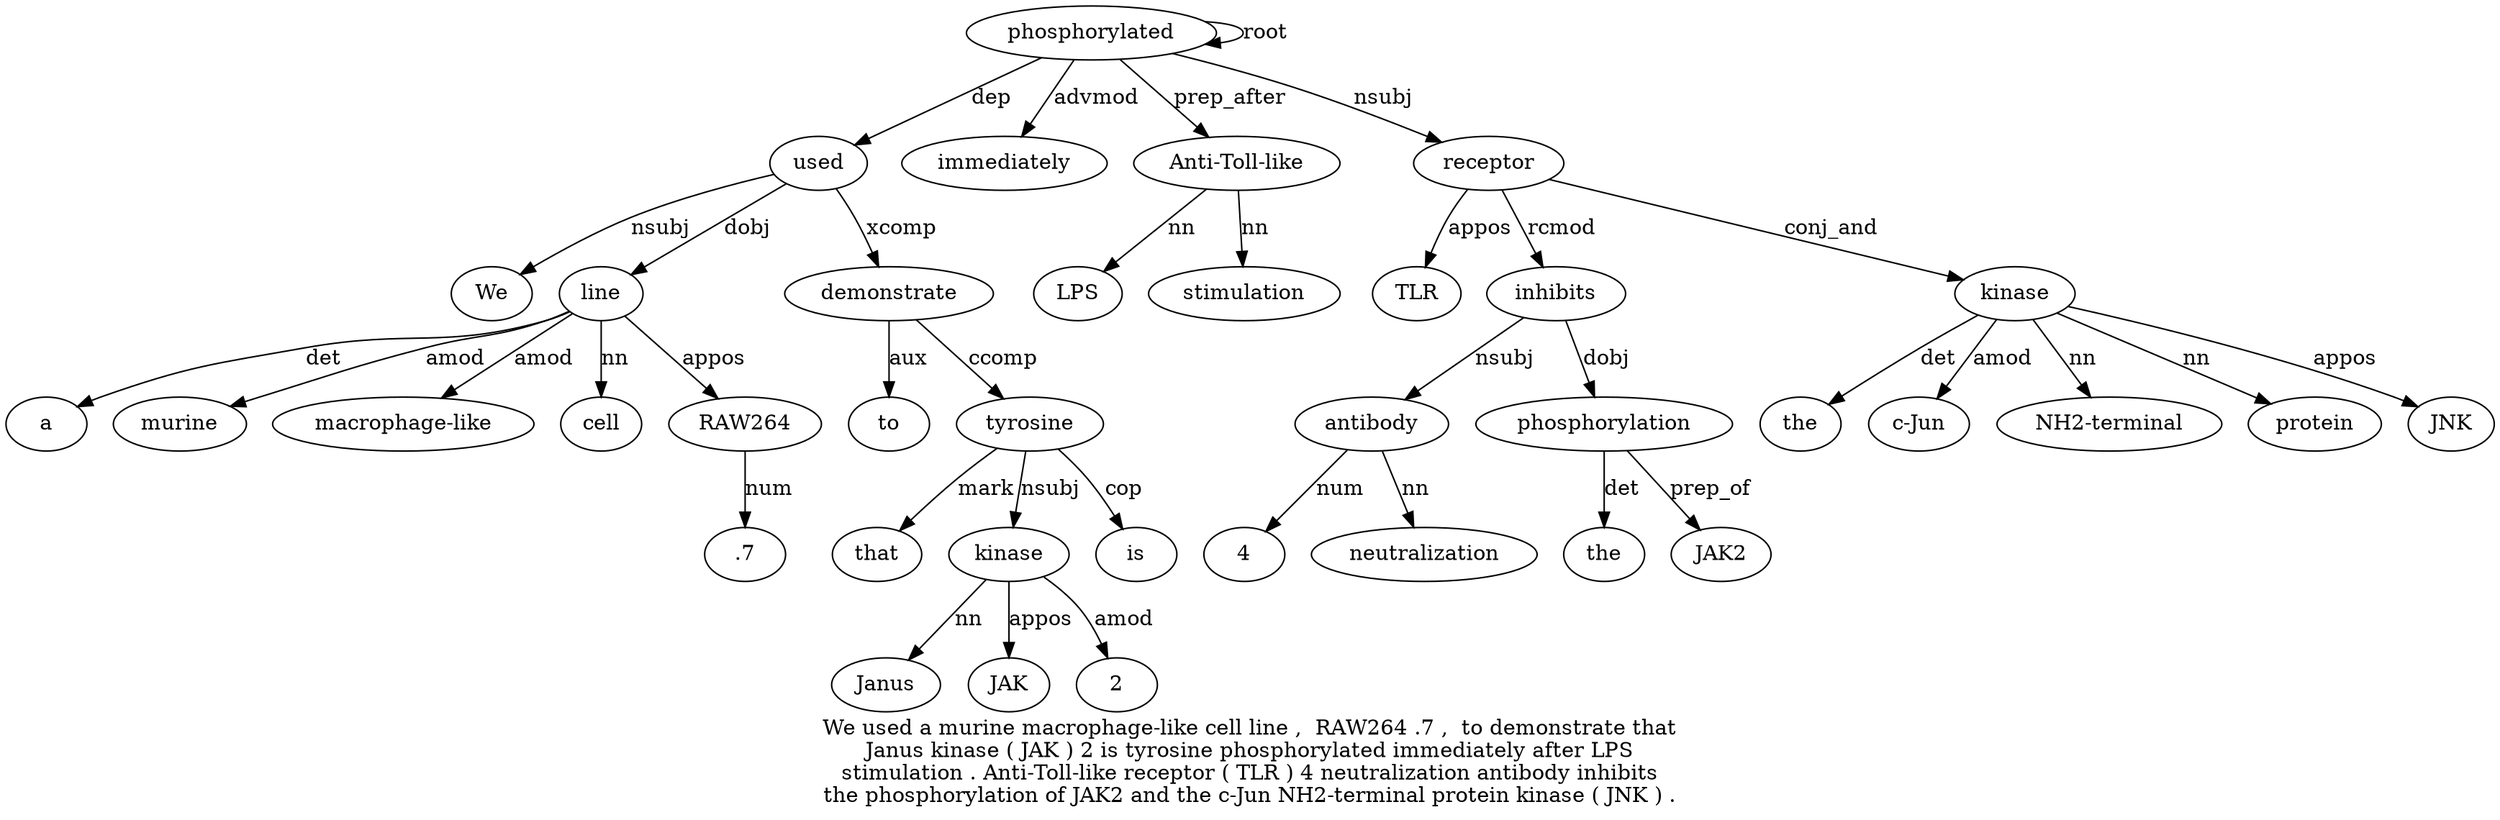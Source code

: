 digraph "We used a murine macrophage-like cell line ,  RAW264 .7 ,  to demonstrate that Janus kinase ( JAK ) 2 is tyrosine phosphorylated immediately after LPS stimulation . Anti-Toll-like receptor ( TLR ) 4 neutralization antibody inhibits the phosphorylation of JAK2 and the c-Jun NH2-terminal protein kinase ( JNK ) ." {
label="We used a murine macrophage-like cell line ,  RAW264 .7 ,  to demonstrate that
Janus kinase ( JAK ) 2 is tyrosine phosphorylated immediately after LPS
stimulation . Anti-Toll-like receptor ( TLR ) 4 neutralization antibody inhibits
the phosphorylation of JAK2 and the c-Jun NH2-terminal protein kinase ( JNK ) .";
used2 [style=filled, fillcolor=white, label=used];
We1 [style=filled, fillcolor=white, label=We];
used2 -> We1  [label=nsubj];
phosphorylated23 [style=filled, fillcolor=white, label=phosphorylated];
phosphorylated23 -> used2  [label=dep];
line7 [style=filled, fillcolor=white, label=line];
a3 [style=filled, fillcolor=white, label=a];
line7 -> a3  [label=det];
murine4 [style=filled, fillcolor=white, label=murine];
line7 -> murine4  [label=amod];
"macrophage-like5" [style=filled, fillcolor=white, label="macrophage-like"];
line7 -> "macrophage-like5"  [label=amod];
cell6 [style=filled, fillcolor=white, label=cell];
line7 -> cell6  [label=nn];
used2 -> line7  [label=dobj];
RAW2649 [style=filled, fillcolor=white, label=RAW264];
line7 -> RAW2649  [label=appos];
".710" [style=filled, fillcolor=white, label=".7"];
RAW2649 -> ".710"  [label=num];
demonstrate13 [style=filled, fillcolor=white, label=demonstrate];
to12 [style=filled, fillcolor=white, label=to];
demonstrate13 -> to12  [label=aux];
used2 -> demonstrate13  [label=xcomp];
tyrosine22 [style=filled, fillcolor=white, label=tyrosine];
that14 [style=filled, fillcolor=white, label=that];
tyrosine22 -> that14  [label=mark];
kinase16 [style=filled, fillcolor=white, label=kinase];
Janus15 [style=filled, fillcolor=white, label=Janus];
kinase16 -> Janus15  [label=nn];
tyrosine22 -> kinase16  [label=nsubj];
JAK18 [style=filled, fillcolor=white, label=JAK];
kinase16 -> JAK18  [label=appos];
220 [style=filled, fillcolor=white, label=2];
kinase16 -> 220  [label=amod];
is21 [style=filled, fillcolor=white, label=is];
tyrosine22 -> is21  [label=cop];
demonstrate13 -> tyrosine22  [label=ccomp];
phosphorylated23 -> phosphorylated23  [label=root];
immediately24 [style=filled, fillcolor=white, label=immediately];
phosphorylated23 -> immediately24  [label=advmod];
"Anti-Toll-like29" [style=filled, fillcolor=white, label="Anti-Toll-like"];
LPS26 [style=filled, fillcolor=white, label=LPS];
"Anti-Toll-like29" -> LPS26  [label=nn];
stimulation27 [style=filled, fillcolor=white, label=stimulation];
"Anti-Toll-like29" -> stimulation27  [label=nn];
phosphorylated23 -> "Anti-Toll-like29"  [label=prep_after];
receptor30 [style=filled, fillcolor=white, label=receptor];
phosphorylated23 -> receptor30  [label=nsubj];
TLR32 [style=filled, fillcolor=white, label=TLR];
receptor30 -> TLR32  [label=appos];
antibody36 [style=filled, fillcolor=white, label=antibody];
43 [style=filled, fillcolor=white, label=4];
antibody36 -> 43  [label=num];
neutralization35 [style=filled, fillcolor=white, label=neutralization];
antibody36 -> neutralization35  [label=nn];
inhibits37 [style=filled, fillcolor=white, label=inhibits];
inhibits37 -> antibody36  [label=nsubj];
receptor30 -> inhibits37  [label=rcmod];
phosphorylation39 [style=filled, fillcolor=white, label=phosphorylation];
the38 [style=filled, fillcolor=white, label=the];
phosphorylation39 -> the38  [label=det];
inhibits37 -> phosphorylation39  [label=dobj];
JAK241 [style=filled, fillcolor=white, label=JAK2];
phosphorylation39 -> JAK241  [label=prep_of];
kinase47 [style=filled, fillcolor=white, label=kinase];
the43 [style=filled, fillcolor=white, label=the];
kinase47 -> the43  [label=det];
"c-Jun44" [style=filled, fillcolor=white, label="c-Jun"];
kinase47 -> "c-Jun44"  [label=amod];
"NH2-terminal45" [style=filled, fillcolor=white, label="NH2-terminal"];
kinase47 -> "NH2-terminal45"  [label=nn];
protein46 [style=filled, fillcolor=white, label=protein];
kinase47 -> protein46  [label=nn];
receptor30 -> kinase47  [label=conj_and];
JNK49 [style=filled, fillcolor=white, label=JNK];
kinase47 -> JNK49  [label=appos];
}
